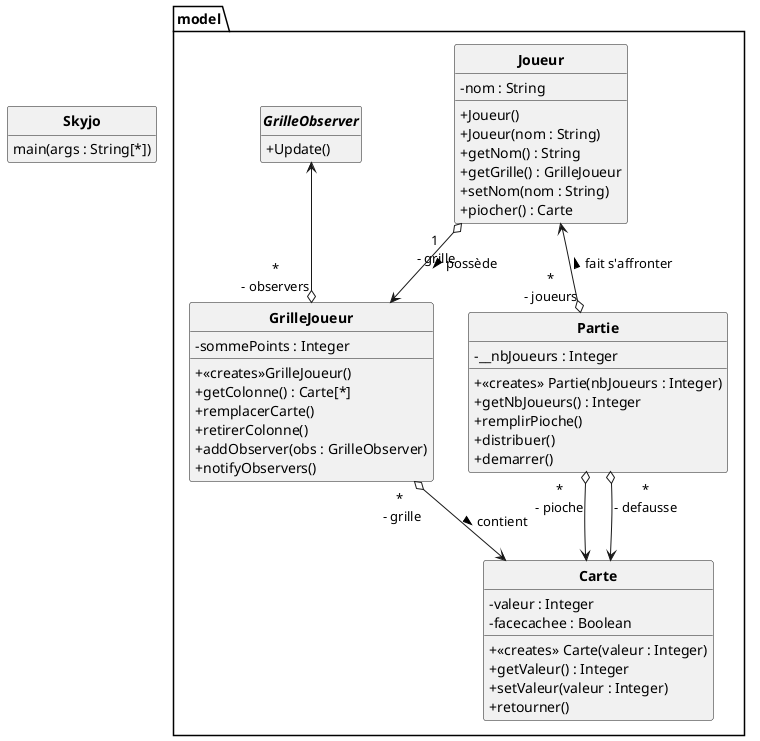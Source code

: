 @startuml Skyjo
skinparam style strictuml
skinparam classAttributeIconSize 0
skinparam classFontStyle Bold
hide empty members

class Skyjo{
    main(args : String[*])
}
package model{
    class Carte{
        - valeur : Integer
        - facecachee : Boolean
        + <<creates>> Carte(valeur : Integer)
        + getValeur() : Integer
        + setValeur(valeur : Integer)
        + retourner()
    }

    class Joueur{
        - nom : String
        + Joueur()
        + Joueur(nom : String)
        + getNom() : String
        + getGrille() : GrilleJoueur
        + setNom(nom : String)
        + piocher() : Carte
    }

    class GrilleJoueur{
        - sommePoints : Integer
        +<<creates>>GrilleJoueur()
        + getColonne() : Carte[*]
        + remplacerCarte()
        + retirerColonne()
        + addObserver(obs : GrilleObserver)
        + notifyObservers()
    }

    Joueur "1\n - grille" o--> GrilleJoueur : possède >

    interface GrilleObserver{
        + Update()
    }
    GrilleJoueur "*\n- observers" o-u-> GrilleObserver

    class Partie{
        - __nbJoueurs : Integer
        + <<creates>> Partie(nbJoueurs : Integer)
        + getNbJoueurs() : Integer
        + remplirPioche()
        + distribuer()
        +demarrer()
    }

    Partie "*\n- pioche" o--> Carte
    Partie "*\n- defausse" o--> Carte
    Partie "*\n- joueurs" o-u-> Joueur : fait s'affronter >
    GrilleJoueur "*\n - grille" o--> Carte : contient >
}
@enduml